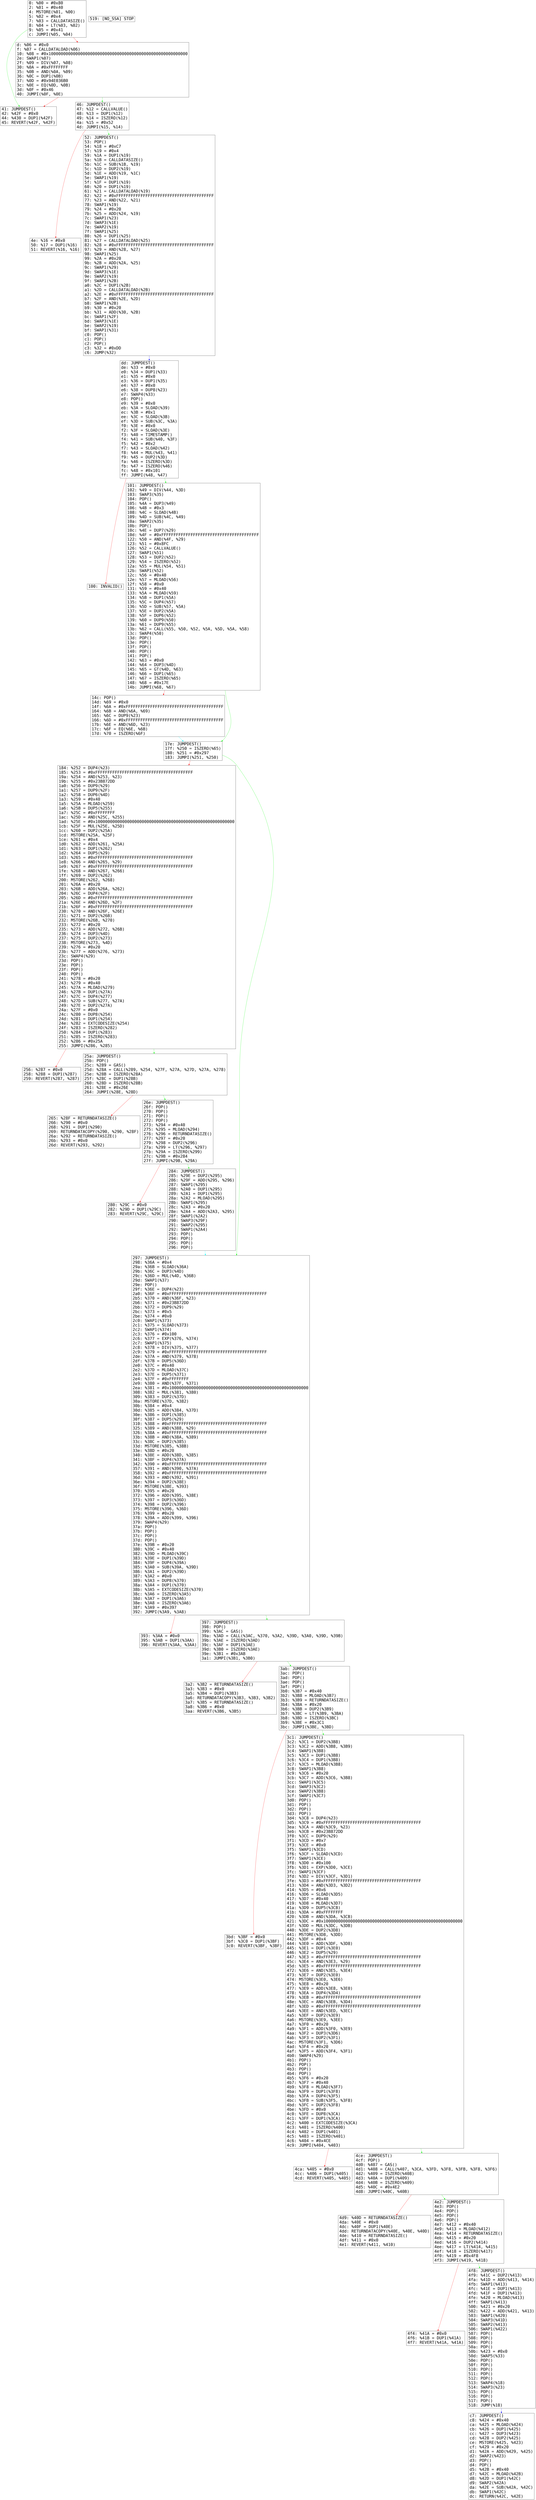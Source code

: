 digraph "graph.cfg.gv" {
	subgraph global {
		node [fontname=Courier fontsize=30.0 rank=same shape=box]
		block_0 [label="0: %00 = #0x80\l2: %01 = #0x40\l4: MSTORE(%01, %00)\l5: %02 = #0x4\l7: %03 = CALLDATASIZE()\l8: %04 = LT(%03, %02)\l9: %05 = #0x41\lc: JUMPI(%05, %04)\l"]
		block_d [label="d: %06 = #0x0\lf: %07 = CALLDATALOAD(%06)\l10: %08 = #0x100000000000000000000000000000000000000000000000000000000\l2e: SWAP1(%07)\l2f: %09 = DIV(%07, %08)\l30: %0A = #0xFFFFFFFF\l35: %0B = AND(%0A, %09)\l36: %0C = DUP1(%0B)\l37: %0D = #0x94E036B0\l3c: %0E = EQ(%0D, %0B)\l3d: %0F = #0x46\l40: JUMPI(%0F, %0E)\l"]
		block_41 [label="41: JUMPDEST()\l42: %42F = #0x0\l44: %430 = DUP1(%42F)\l45: REVERT(%42F, %42F)\l"]
		block_46 [label="46: JUMPDEST()\l47: %12 = CALLVALUE()\l48: %13 = DUP1(%12)\l49: %14 = ISZERO(%12)\l4a: %15 = #0x52\l4d: JUMPI(%15, %14)\l"]
		block_4e [label="4e: %16 = #0x0\l50: %17 = DUP1(%16)\l51: REVERT(%16, %16)\l"]
		block_52 [label="52: JUMPDEST()\l53: POP()\l54: %18 = #0xC7\l57: %19 = #0x4\l59: %1A = DUP1(%19)\l5a: %1B = CALLDATASIZE()\l5b: %1C = SUB(%1B, %19)\l5c: %1D = DUP2(%19)\l5d: %1E = ADD(%19, %1C)\l5e: SWAP1(%19)\l5f: %1F = DUP1(%19)\l60: %20 = DUP1(%19)\l61: %21 = CALLDATALOAD(%19)\l62: %22 = #0xFFFFFFFFFFFFFFFFFFFFFFFFFFFFFFFFFFFFFFFF\l77: %23 = AND(%22, %21)\l78: SWAP1(%19)\l79: %24 = #0x20\l7b: %25 = ADD(%24, %19)\l7c: SWAP1(%23)\l7d: SWAP3(%1E)\l7e: SWAP2(%19)\l7f: SWAP1(%25)\l80: %26 = DUP1(%25)\l81: %27 = CALLDATALOAD(%25)\l82: %28 = #0xFFFFFFFFFFFFFFFFFFFFFFFFFFFFFFFFFFFFFFFF\l97: %29 = AND(%28, %27)\l98: SWAP1(%25)\l99: %2A = #0x20\l9b: %2B = ADD(%2A, %25)\l9c: SWAP1(%29)\l9d: SWAP3(%1E)\l9e: SWAP2(%19)\l9f: SWAP1(%2B)\la0: %2C = DUP1(%2B)\la1: %2D = CALLDATALOAD(%2B)\la2: %2E = #0xFFFFFFFFFFFFFFFFFFFFFFFFFFFFFFFFFFFFFFFF\lb7: %2F = AND(%2E, %2D)\lb8: SWAP1(%2B)\lb9: %30 = #0x20\lbb: %31 = ADD(%30, %2B)\lbc: SWAP1(%2F)\lbd: SWAP3(%1E)\lbe: SWAP2(%19)\lbf: SWAP1(%31)\lc0: POP()\lc1: POP()\lc2: POP()\lc3: %32 = #0xDD\lc6: JUMP(%32)\l"]
		block_c7 [label="c7: JUMPDEST()\lc8: %424 = #0x40\lca: %425 = MLOAD(%424)\lcb: %426 = DUP1(%425)\lcc: %427 = DUP3(%423)\lcd: %428 = DUP2(%425)\lce: MSTORE(%425, %423)\lcf: %429 = #0x20\ld1: %42A = ADD(%429, %425)\ld2: SWAP2(%423)\ld3: POP()\ld4: POP()\ld5: %42B = #0x40\ld7: %42C = MLOAD(%42B)\ld8: %42D = DUP1(%42C)\ld9: SWAP2(%42A)\lda: %42E = SUB(%42A, %42C)\ldb: SWAP1(%42C)\ldc: RETURN(%42C, %42E)\l"]
		block_dd [label="dd: JUMPDEST()\lde: %33 = #0x0\le0: %34 = DUP1(%33)\le1: %35 = #0x0\le3: %36 = DUP1(%35)\le4: %37 = #0x0\le6: %38 = DUP8(%23)\le7: SWAP4(%33)\le8: POP()\le9: %39 = #0x0\leb: %3A = SLOAD(%39)\lec: %3B = #0x1\lee: %3C = SLOAD(%3B)\lef: %3D = SUB(%3C, %3A)\lf0: %3E = #0x0\lf2: %3F = SLOAD(%3E)\lf3: %40 = TIMESTAMP()\lf4: %41 = SUB(%40, %3F)\lf5: %42 = #0x2\lf7: %43 = SLOAD(%42)\lf8: %44 = MUL(%43, %41)\lf9: %45 = DUP2(%3D)\lfa: %46 = ISZERO(%3D)\lfb: %47 = ISZERO(%46)\lfc: %48 = #0x101\lff: JUMPI(%48, %47)\l"]
		block_100 [label="100: INVALID()\l"]
		block_101 [label="101: JUMPDEST()\l102: %49 = DIV(%44, %3D)\l103: SWAP3(%35)\l104: POP()\l105: %4A = DUP3(%49)\l106: %4B = #0x3\l108: %4C = SLOAD(%4B)\l109: %4D = SUB(%4C, %49)\l10a: SWAP2(%35)\l10b: POP()\l10c: %4E = DUP7(%29)\l10d: %4F = #0xFFFFFFFFFFFFFFFFFFFFFFFFFFFFFFFFFFFFFFFF\l122: %50 = AND(%4F, %29)\l123: %51 = #0x8FC\l126: %52 = CALLVALUE()\l127: SWAP1(%51)\l128: %53 = DUP2(%52)\l129: %54 = ISZERO(%52)\l12a: %55 = MUL(%54, %51)\l12b: SWAP1(%52)\l12c: %56 = #0x40\l12e: %57 = MLOAD(%56)\l12f: %58 = #0x0\l131: %59 = #0x40\l133: %5A = MLOAD(%59)\l134: %5B = DUP1(%5A)\l135: %5C = DUP4(%57)\l136: %5D = SUB(%57, %5A)\l137: %5E = DUP2(%5A)\l138: %5F = DUP6(%52)\l139: %60 = DUP9(%50)\l13a: %61 = DUP9(%55)\l13b: %62 = CALL(%55, %50, %52, %5A, %5D, %5A, %58)\l13c: SWAP4(%50)\l13d: POP()\l13e: POP()\l13f: POP()\l140: POP()\l141: POP()\l142: %63 = #0x0\l144: %64 = DUP3(%4D)\l145: %65 = GT(%4D, %63)\l146: %66 = DUP1(%65)\l147: %67 = ISZERO(%65)\l148: %68 = #0x17E\l14b: JUMPI(%68, %67)\l"]
		block_14c [label="14c: POP()\l14d: %69 = #0x0\l14f: %6A = #0xFFFFFFFFFFFFFFFFFFFFFFFFFFFFFFFFFFFFFFFF\l164: %6B = AND(%6A, %69)\l165: %6C = DUP9(%23)\l166: %6D = #0xFFFFFFFFFFFFFFFFFFFFFFFFFFFFFFFFFFFFFFFF\l17b: %6E = AND(%6D, %23)\l17c: %6F = EQ(%6E, %6B)\l17d: %70 = ISZERO(%6F)\l"]
		block_17e [label="17e: JUMPDEST()\l17f: %250 = ISZERO(%65)\l180: %251 = #0x297\l183: JUMPI(%251, %250)\l"]
		block_184 [label="184: %252 = DUP4(%23)\l185: %253 = #0xFFFFFFFFFFFFFFFFFFFFFFFFFFFFFFFFFFFFFFFF\l19a: %254 = AND(%253, %23)\l19b: %255 = #0x23B872DD\l1a0: %256 = DUP9(%29)\l1a1: %257 = DUP9(%2F)\l1a2: %258 = DUP6(%4D)\l1a3: %259 = #0x40\l1a5: %25A = MLOAD(%259)\l1a6: %25B = DUP5(%255)\l1a7: %25C = #0xFFFFFFFF\l1ac: %25D = AND(%25C, %255)\l1ad: %25E = #0x100000000000000000000000000000000000000000000000000000000\l1cb: %25F = MUL(%25E, %25D)\l1cc: %260 = DUP2(%25A)\l1cd: MSTORE(%25A, %25F)\l1ce: %261 = #0x4\l1d0: %262 = ADD(%261, %25A)\l1d1: %263 = DUP1(%262)\l1d2: %264 = DUP5(%29)\l1d3: %265 = #0xFFFFFFFFFFFFFFFFFFFFFFFFFFFFFFFFFFFFFFFF\l1e8: %266 = AND(%265, %29)\l1e9: %267 = #0xFFFFFFFFFFFFFFFFFFFFFFFFFFFFFFFFFFFFFFFF\l1fe: %268 = AND(%267, %266)\l1ff: %269 = DUP2(%262)\l200: MSTORE(%262, %268)\l201: %26A = #0x20\l203: %26B = ADD(%26A, %262)\l204: %26C = DUP4(%2F)\l205: %26D = #0xFFFFFFFFFFFFFFFFFFFFFFFFFFFFFFFFFFFFFFFF\l21a: %26E = AND(%26D, %2F)\l21b: %26F = #0xFFFFFFFFFFFFFFFFFFFFFFFFFFFFFFFFFFFFFFFF\l230: %270 = AND(%26F, %26E)\l231: %271 = DUP2(%26B)\l232: MSTORE(%26B, %270)\l233: %272 = #0x20\l235: %273 = ADD(%272, %26B)\l236: %274 = DUP3(%4D)\l237: %275 = DUP2(%273)\l238: MSTORE(%273, %4D)\l239: %276 = #0x20\l23b: %277 = ADD(%276, %273)\l23c: SWAP4(%29)\l23d: POP()\l23e: POP()\l23f: POP()\l240: POP()\l241: %278 = #0x20\l243: %279 = #0x40\l245: %27A = MLOAD(%279)\l246: %27B = DUP1(%27A)\l247: %27C = DUP4(%277)\l248: %27D = SUB(%277, %27A)\l249: %27E = DUP2(%27A)\l24a: %27F = #0x0\l24c: %280 = DUP8(%254)\l24d: %281 = DUP1(%254)\l24e: %282 = EXTCODESIZE(%254)\l24f: %283 = ISZERO(%282)\l250: %284 = DUP1(%283)\l251: %285 = ISZERO(%283)\l252: %286 = #0x25A\l255: JUMPI(%286, %285)\l"]
		block_256 [label="256: %287 = #0x0\l258: %288 = DUP1(%287)\l259: REVERT(%287, %287)\l"]
		block_25a [label="25a: JUMPDEST()\l25b: POP()\l25c: %289 = GAS()\l25d: %28A = CALL(%289, %254, %27F, %27A, %27D, %27A, %278)\l25e: %28B = ISZERO(%28A)\l25f: %28C = DUP1(%28B)\l260: %28D = ISZERO(%28B)\l261: %28E = #0x26E\l264: JUMPI(%28E, %28D)\l"]
		block_265 [label="265: %28F = RETURNDATASIZE()\l266: %290 = #0x0\l268: %291 = DUP1(%290)\l269: RETURNDATACOPY(%290, %290, %28F)\l26a: %292 = RETURNDATASIZE()\l26b: %293 = #0x0\l26d: REVERT(%293, %292)\l"]
		block_26e [label="26e: JUMPDEST()\l26f: POP()\l270: POP()\l271: POP()\l272: POP()\l273: %294 = #0x40\l275: %295 = MLOAD(%294)\l276: %296 = RETURNDATASIZE()\l277: %297 = #0x20\l279: %298 = DUP2(%296)\l27a: %299 = LT(%296, %297)\l27b: %29A = ISZERO(%299)\l27c: %29B = #0x284\l27f: JUMPI(%29B, %29A)\l"]
		block_280 [label="280: %29C = #0x0\l282: %29D = DUP1(%29C)\l283: REVERT(%29C, %29C)\l"]
		block_284 [label="284: JUMPDEST()\l285: %29E = DUP2(%295)\l286: %29F = ADD(%295, %296)\l287: SWAP1(%295)\l288: %2A0 = DUP1(%295)\l289: %2A1 = DUP1(%295)\l28a: %2A2 = MLOAD(%295)\l28b: SWAP1(%295)\l28c: %2A3 = #0x20\l28e: %2A4 = ADD(%2A3, %295)\l28f: SWAP1(%2A2)\l290: SWAP3(%29F)\l291: SWAP2(%295)\l292: SWAP1(%2A4)\l293: POP()\l294: POP()\l295: POP()\l296: POP()\l"]
		block_297 [label="297: JUMPDEST()\l298: %36A = #0x4\l29a: %36B = SLOAD(%36A)\l29b: %36C = DUP3(%4D)\l29c: %36D = MUL(%4D, %36B)\l29d: SWAP1(%37)\l29e: POP()\l29f: %36E = DUP4(%23)\l2a0: %36F = #0xFFFFFFFFFFFFFFFFFFFFFFFFFFFFFFFFFFFFFFFF\l2b5: %370 = AND(%36F, %23)\l2b6: %371 = #0x23B872DD\l2bb: %372 = DUP9(%29)\l2bc: %373 = #0x5\l2be: %374 = #0x0\l2c0: SWAP1(%373)\l2c1: %375 = SLOAD(%373)\l2c2: SWAP1(%374)\l2c3: %376 = #0x100\l2c6: %377 = EXP(%376, %374)\l2c7: SWAP1(%375)\l2c8: %378 = DIV(%375, %377)\l2c9: %379 = #0xFFFFFFFFFFFFFFFFFFFFFFFFFFFFFFFFFFFFFFFF\l2de: %37A = AND(%379, %378)\l2df: %37B = DUP5(%36D)\l2e0: %37C = #0x40\l2e2: %37D = MLOAD(%37C)\l2e3: %37E = DUP5(%371)\l2e4: %37F = #0xFFFFFFFF\l2e9: %380 = AND(%37F, %371)\l2ea: %381 = #0x100000000000000000000000000000000000000000000000000000000\l308: %382 = MUL(%381, %380)\l309: %383 = DUP2(%37D)\l30a: MSTORE(%37D, %382)\l30b: %384 = #0x4\l30d: %385 = ADD(%384, %37D)\l30e: %386 = DUP1(%385)\l30f: %387 = DUP5(%29)\l310: %388 = #0xFFFFFFFFFFFFFFFFFFFFFFFFFFFFFFFFFFFFFFFF\l325: %389 = AND(%388, %29)\l326: %38A = #0xFFFFFFFFFFFFFFFFFFFFFFFFFFFFFFFFFFFFFFFF\l33b: %38B = AND(%38A, %389)\l33c: %38C = DUP2(%385)\l33d: MSTORE(%385, %38B)\l33e: %38D = #0x20\l340: %38E = ADD(%38D, %385)\l341: %38F = DUP4(%37A)\l342: %390 = #0xFFFFFFFFFFFFFFFFFFFFFFFFFFFFFFFFFFFFFFFF\l357: %391 = AND(%390, %37A)\l358: %392 = #0xFFFFFFFFFFFFFFFFFFFFFFFFFFFFFFFFFFFFFFFF\l36d: %393 = AND(%392, %391)\l36e: %394 = DUP2(%38E)\l36f: MSTORE(%38E, %393)\l370: %395 = #0x20\l372: %396 = ADD(%395, %38E)\l373: %397 = DUP3(%36D)\l374: %398 = DUP2(%396)\l375: MSTORE(%396, %36D)\l376: %399 = #0x20\l378: %39A = ADD(%399, %396)\l379: SWAP4(%29)\l37a: POP()\l37b: POP()\l37c: POP()\l37d: POP()\l37e: %39B = #0x20\l380: %39C = #0x40\l382: %39D = MLOAD(%39C)\l383: %39E = DUP1(%39D)\l384: %39F = DUP4(%39A)\l385: %3A0 = SUB(%39A, %39D)\l386: %3A1 = DUP2(%39D)\l387: %3A2 = #0x0\l389: %3A3 = DUP8(%370)\l38a: %3A4 = DUP1(%370)\l38b: %3A5 = EXTCODESIZE(%370)\l38c: %3A6 = ISZERO(%3A5)\l38d: %3A7 = DUP1(%3A6)\l38e: %3A8 = ISZERO(%3A6)\l38f: %3A9 = #0x397\l392: JUMPI(%3A9, %3A8)\l"]
		block_393 [label="393: %3AA = #0x0\l395: %3AB = DUP1(%3AA)\l396: REVERT(%3AA, %3AA)\l"]
		block_397 [label="397: JUMPDEST()\l398: POP()\l399: %3AC = GAS()\l39a: %3AD = CALL(%3AC, %370, %3A2, %39D, %3A0, %39D, %39B)\l39b: %3AE = ISZERO(%3AD)\l39c: %3AF = DUP1(%3AE)\l39d: %3B0 = ISZERO(%3AE)\l39e: %3B1 = #0x3AB\l3a1: JUMPI(%3B1, %3B0)\l"]
		block_3a2 [label="3a2: %3B2 = RETURNDATASIZE()\l3a3: %3B3 = #0x0\l3a5: %3B4 = DUP1(%3B3)\l3a6: RETURNDATACOPY(%3B3, %3B3, %3B2)\l3a7: %3B5 = RETURNDATASIZE()\l3a8: %3B6 = #0x0\l3aa: REVERT(%3B6, %3B5)\l"]
		block_3ab [label="3ab: JUMPDEST()\l3ac: POP()\l3ad: POP()\l3ae: POP()\l3af: POP()\l3b0: %3B7 = #0x40\l3b2: %3B8 = MLOAD(%3B7)\l3b3: %3B9 = RETURNDATASIZE()\l3b4: %3BA = #0x20\l3b6: %3BB = DUP2(%3B9)\l3b7: %3BC = LT(%3B9, %3BA)\l3b8: %3BD = ISZERO(%3BC)\l3b9: %3BE = #0x3C1\l3bc: JUMPI(%3BE, %3BD)\l"]
		block_3bd [label="3bd: %3BF = #0x0\l3bf: %3C0 = DUP1(%3BF)\l3c0: REVERT(%3BF, %3BF)\l"]
		block_3c1 [label="3c1: JUMPDEST()\l3c2: %3C1 = DUP2(%3B8)\l3c3: %3C2 = ADD(%3B8, %3B9)\l3c4: SWAP1(%3B8)\l3c5: %3C3 = DUP1(%3B8)\l3c6: %3C4 = DUP1(%3B8)\l3c7: %3C5 = MLOAD(%3B8)\l3c8: SWAP1(%3B8)\l3c9: %3C6 = #0x20\l3cb: %3C7 = ADD(%3C6, %3B8)\l3cc: SWAP1(%3C5)\l3cd: SWAP3(%3C2)\l3ce: SWAP2(%3B8)\l3cf: SWAP1(%3C7)\l3d0: POP()\l3d1: POP()\l3d2: POP()\l3d3: POP()\l3d4: %3C8 = DUP4(%23)\l3d5: %3C9 = #0xFFFFFFFFFFFFFFFFFFFFFFFFFFFFFFFFFFFFFFFF\l3ea: %3CA = AND(%3C9, %23)\l3eb: %3CB = #0x23B872DD\l3f0: %3CC = DUP9(%29)\l3f1: %3CD = #0x7\l3f3: %3CE = #0x0\l3f5: SWAP1(%3CD)\l3f6: %3CF = SLOAD(%3CD)\l3f7: SWAP1(%3CE)\l3f8: %3D0 = #0x100\l3fb: %3D1 = EXP(%3D0, %3CE)\l3fc: SWAP1(%3CF)\l3fd: %3D2 = DIV(%3CF, %3D1)\l3fe: %3D3 = #0xFFFFFFFFFFFFFFFFFFFFFFFFFFFFFFFFFFFFFFFF\l413: %3D4 = AND(%3D3, %3D2)\l414: %3D5 = #0x6\l416: %3D6 = SLOAD(%3D5)\l417: %3D7 = #0x40\l419: %3D8 = MLOAD(%3D7)\l41a: %3D9 = DUP5(%3CB)\l41b: %3DA = #0xFFFFFFFF\l420: %3DB = AND(%3DA, %3CB)\l421: %3DC = #0x100000000000000000000000000000000000000000000000000000000\l43f: %3DD = MUL(%3DC, %3DB)\l440: %3DE = DUP2(%3D8)\l441: MSTORE(%3D8, %3DD)\l442: %3DF = #0x4\l444: %3E0 = ADD(%3DF, %3D8)\l445: %3E1 = DUP1(%3E0)\l446: %3E2 = DUP5(%29)\l447: %3E3 = #0xFFFFFFFFFFFFFFFFFFFFFFFFFFFFFFFFFFFFFFFF\l45c: %3E4 = AND(%3E3, %29)\l45d: %3E5 = #0xFFFFFFFFFFFFFFFFFFFFFFFFFFFFFFFFFFFFFFFF\l472: %3E6 = AND(%3E5, %3E4)\l473: %3E7 = DUP2(%3E0)\l474: MSTORE(%3E0, %3E6)\l475: %3E8 = #0x20\l477: %3E9 = ADD(%3E8, %3E0)\l478: %3EA = DUP4(%3D4)\l479: %3EB = #0xFFFFFFFFFFFFFFFFFFFFFFFFFFFFFFFFFFFFFFFF\l48e: %3EC = AND(%3EB, %3D4)\l48f: %3ED = #0xFFFFFFFFFFFFFFFFFFFFFFFFFFFFFFFFFFFFFFFF\l4a4: %3EE = AND(%3ED, %3EC)\l4a5: %3EF = DUP2(%3E9)\l4a6: MSTORE(%3E9, %3EE)\l4a7: %3F0 = #0x20\l4a9: %3F1 = ADD(%3F0, %3E9)\l4aa: %3F2 = DUP3(%3D6)\l4ab: %3F3 = DUP2(%3F1)\l4ac: MSTORE(%3F1, %3D6)\l4ad: %3F4 = #0x20\l4af: %3F5 = ADD(%3F4, %3F1)\l4b0: SWAP4(%29)\l4b1: POP()\l4b2: POP()\l4b3: POP()\l4b4: POP()\l4b5: %3F6 = #0x20\l4b7: %3F7 = #0x40\l4b9: %3F8 = MLOAD(%3F7)\l4ba: %3F9 = DUP1(%3F8)\l4bb: %3FA = DUP4(%3F5)\l4bc: %3FB = SUB(%3F5, %3F8)\l4bd: %3FC = DUP2(%3F8)\l4be: %3FD = #0x0\l4c0: %3FE = DUP8(%3CA)\l4c1: %3FF = DUP1(%3CA)\l4c2: %400 = EXTCODESIZE(%3CA)\l4c3: %401 = ISZERO(%400)\l4c4: %402 = DUP1(%401)\l4c5: %403 = ISZERO(%401)\l4c6: %404 = #0x4CE\l4c9: JUMPI(%404, %403)\l"]
		block_4ca [label="4ca: %405 = #0x0\l4cc: %406 = DUP1(%405)\l4cd: REVERT(%405, %405)\l"]
		block_4ce [label="4ce: JUMPDEST()\l4cf: POP()\l4d0: %407 = GAS()\l4d1: %408 = CALL(%407, %3CA, %3FD, %3F8, %3FB, %3F8, %3F6)\l4d2: %409 = ISZERO(%408)\l4d3: %40A = DUP1(%409)\l4d4: %40B = ISZERO(%409)\l4d5: %40C = #0x4E2\l4d8: JUMPI(%40C, %40B)\l"]
		block_4d9 [label="4d9: %40D = RETURNDATASIZE()\l4da: %40E = #0x0\l4dc: %40F = DUP1(%40E)\l4dd: RETURNDATACOPY(%40E, %40E, %40D)\l4de: %410 = RETURNDATASIZE()\l4df: %411 = #0x0\l4e1: REVERT(%411, %410)\l"]
		block_4e2 [label="4e2: JUMPDEST()\l4e3: POP()\l4e4: POP()\l4e5: POP()\l4e6: POP()\l4e7: %412 = #0x40\l4e9: %413 = MLOAD(%412)\l4ea: %414 = RETURNDATASIZE()\l4eb: %415 = #0x20\l4ed: %416 = DUP2(%414)\l4ee: %417 = LT(%414, %415)\l4ef: %418 = ISZERO(%417)\l4f0: %419 = #0x4F8\l4f3: JUMPI(%419, %418)\l"]
		block_4f4 [label="4f4: %41A = #0x0\l4f6: %41B = DUP1(%41A)\l4f7: REVERT(%41A, %41A)\l"]
		block_4f8 [label="4f8: JUMPDEST()\l4f9: %41C = DUP2(%413)\l4fa: %41D = ADD(%413, %414)\l4fb: SWAP1(%413)\l4fc: %41E = DUP1(%413)\l4fd: %41F = DUP1(%413)\l4fe: %420 = MLOAD(%413)\l4ff: SWAP1(%413)\l500: %421 = #0x20\l502: %422 = ADD(%421, %413)\l503: SWAP1(%420)\l504: SWAP3(%41D)\l505: SWAP2(%413)\l506: SWAP1(%422)\l507: POP()\l508: POP()\l509: POP()\l50a: POP()\l50b: %423 = #0x0\l50d: SWAP5(%33)\l50e: POP()\l50f: POP()\l510: POP()\l511: POP()\l512: POP()\l513: SWAP4(%18)\l514: SWAP3(%23)\l515: POP()\l516: POP()\l517: POP()\l518: JUMP(%18)\l"]
		block_519 [label="519: [NO_SSA] STOP\l"]
	}
	block_4ce -> block_4d9 [color=red]
	block_0 -> block_d [color=red]
	block_26e -> block_284 [color=green]
	block_d -> block_41 [color=red]
	block_3c1 -> block_4ce [color=green]
	block_dd -> block_101 [color=green]
	block_14c -> block_17e [color=cyan]
	block_284 -> block_297 [color=cyan]
	block_17e -> block_184 [color=red]
	block_dd -> block_100 [color=red]
	block_d -> block_46 [color=green]
	block_46 -> block_52 [color=green]
	block_3c1 -> block_4ca [color=red]
	block_297 -> block_397 [color=green]
	block_46 -> block_4e [color=red]
	block_3ab -> block_3bd [color=red]
	block_184 -> block_256 [color=red]
	block_25a -> block_265 [color=red]
	block_3ab -> block_3c1 [color=green]
	block_0 -> block_41 [color=green]
	block_397 -> block_3ab [color=green]
	block_52 -> block_dd [color=blue]
	block_4ce -> block_4e2 [color=green]
	block_397 -> block_3a2 [color=red]
	block_101 -> block_17e [color=green]
	block_4e2 -> block_4f8 [color=green]
	block_4f8 -> block_c7 [color=blue]
	block_17e -> block_297 [color=green]
	block_184 -> block_25a [color=green]
	block_4e2 -> block_4f4 [color=red]
	block_25a -> block_26e [color=green]
	block_101 -> block_14c [color=red]
	block_26e -> block_280 [color=red]
	block_297 -> block_393 [color=red]
}
